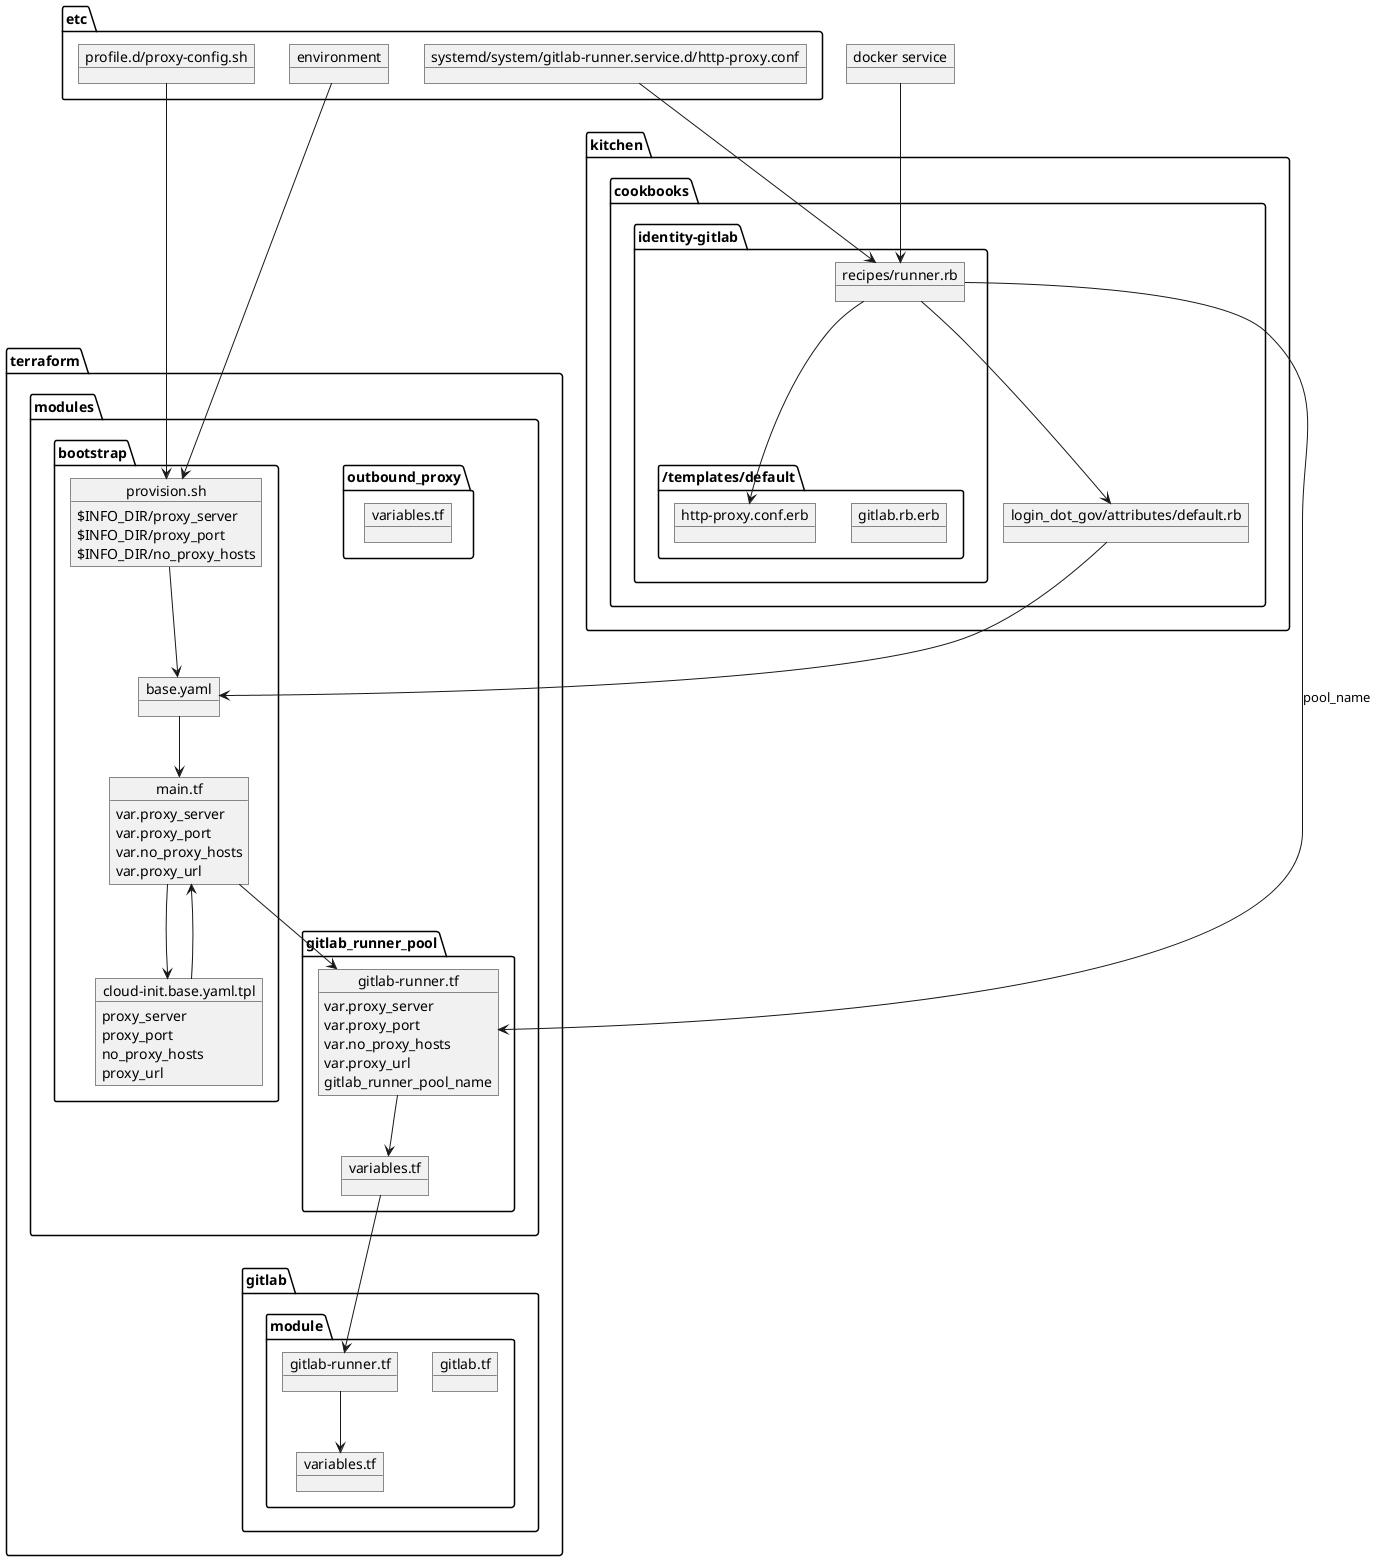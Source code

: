 @startuml

package "kitchen" {
        package "cookbooks" {
                package "identity-gitlab" {
                        object "recipes/runner.rb" as runner_rb
                        package "/templates/default" {
                                object "gitlab.rb.erb" as gitlab_rb_erb
                                object "http-proxy.conf.erb" as proxy_conf_erb
                        }
                }
                object "login_dot_gov/attributes/default.rb" as default_rb
        }
}

runner_rb --> proxy_conf_erb
object "docker service" as docker_service
docker_service --> runner_rb
runner_rb --> default_rb
        
package "terraform" {
        package "gitlab" {
                package "module" {
                        object "gitlab.tf" as g
                        object "variables.tf" as t_g_m_variables
                        object "gitlab-runner.tf" as t_g_m_gitlab_runner
                        t_g_m_gitlab_runner --> t_g_m_variables
                }
        }
        package "modules" {
                package "outbound_proxy" {
                        object "variables.tf" as v2
                }
                package "gitlab_runner_pool" {
                        object "variables.tf" as t_m_g_variables
                        t_m_g_variables --> t_g_m_gitlab_runner
                        object "gitlab-runner.tf" as t_m_g_gitlab_runner {
                                var.proxy_server
                                var.proxy_port
                                var.no_proxy_hosts
                                var.proxy_url
                                gitlab_runner_pool_name
                        }
                        t_m_g_gitlab_runner --> t_m_g_variables
                }
                package "bootstrap" {
                        object "provision.sh" as t_m_b_provision {
                                $INFO_DIR/proxy_server
                                $INFO_DIR/proxy_port
                                $INFO_DIR/no_proxy_hosts
                        }
                        object "base.yaml" as t_m_b_base_yaml
                        object "main.tf" as t_m_b_main {
                                var.proxy_server
                                var.proxy_port
                                var.no_proxy_hosts
                                var.proxy_url
                        }
                        object "cloud-init.base.yaml.tpl" as t_m_b_cloud_init {
                                proxy_server
                                proxy_port
                                no_proxy_hosts
                                proxy_url
                        }
                        t_m_b_cloud_init --> t_m_b_main
                        t_m_b_main --> t_m_b_cloud_init
                        t_m_b_provision --> t_m_b_base_yaml
                        default_rb --> t_m_b_base_yaml
                        t_m_b_base_yaml --> t_m_b_main
                        t_m_b_main --> t_m_g_gitlab_runner
                }
        }
}

runner_rb --> t_m_g_gitlab_runner : "pool_name"

package "etc" {
        object "profile.d/proxy-config.sh" as e_proxy_config
        object environment
        object "systemd/system/gitlab-runner.service.d/http-proxy.conf" as e_http_proxy
        e_proxy_config --> t_m_b_provision
        environment --> t_m_b_provision
        e_http_proxy --> runner_rb
}

/'
 ' object "nodes/common/kitchen.cloud.yml" as kitchen_cloud_yml
 ' 
 ' object "identity-cookbooks/identity_base_config/recipes/ruby.rb" as ruby_rb
 '/

@enduml
